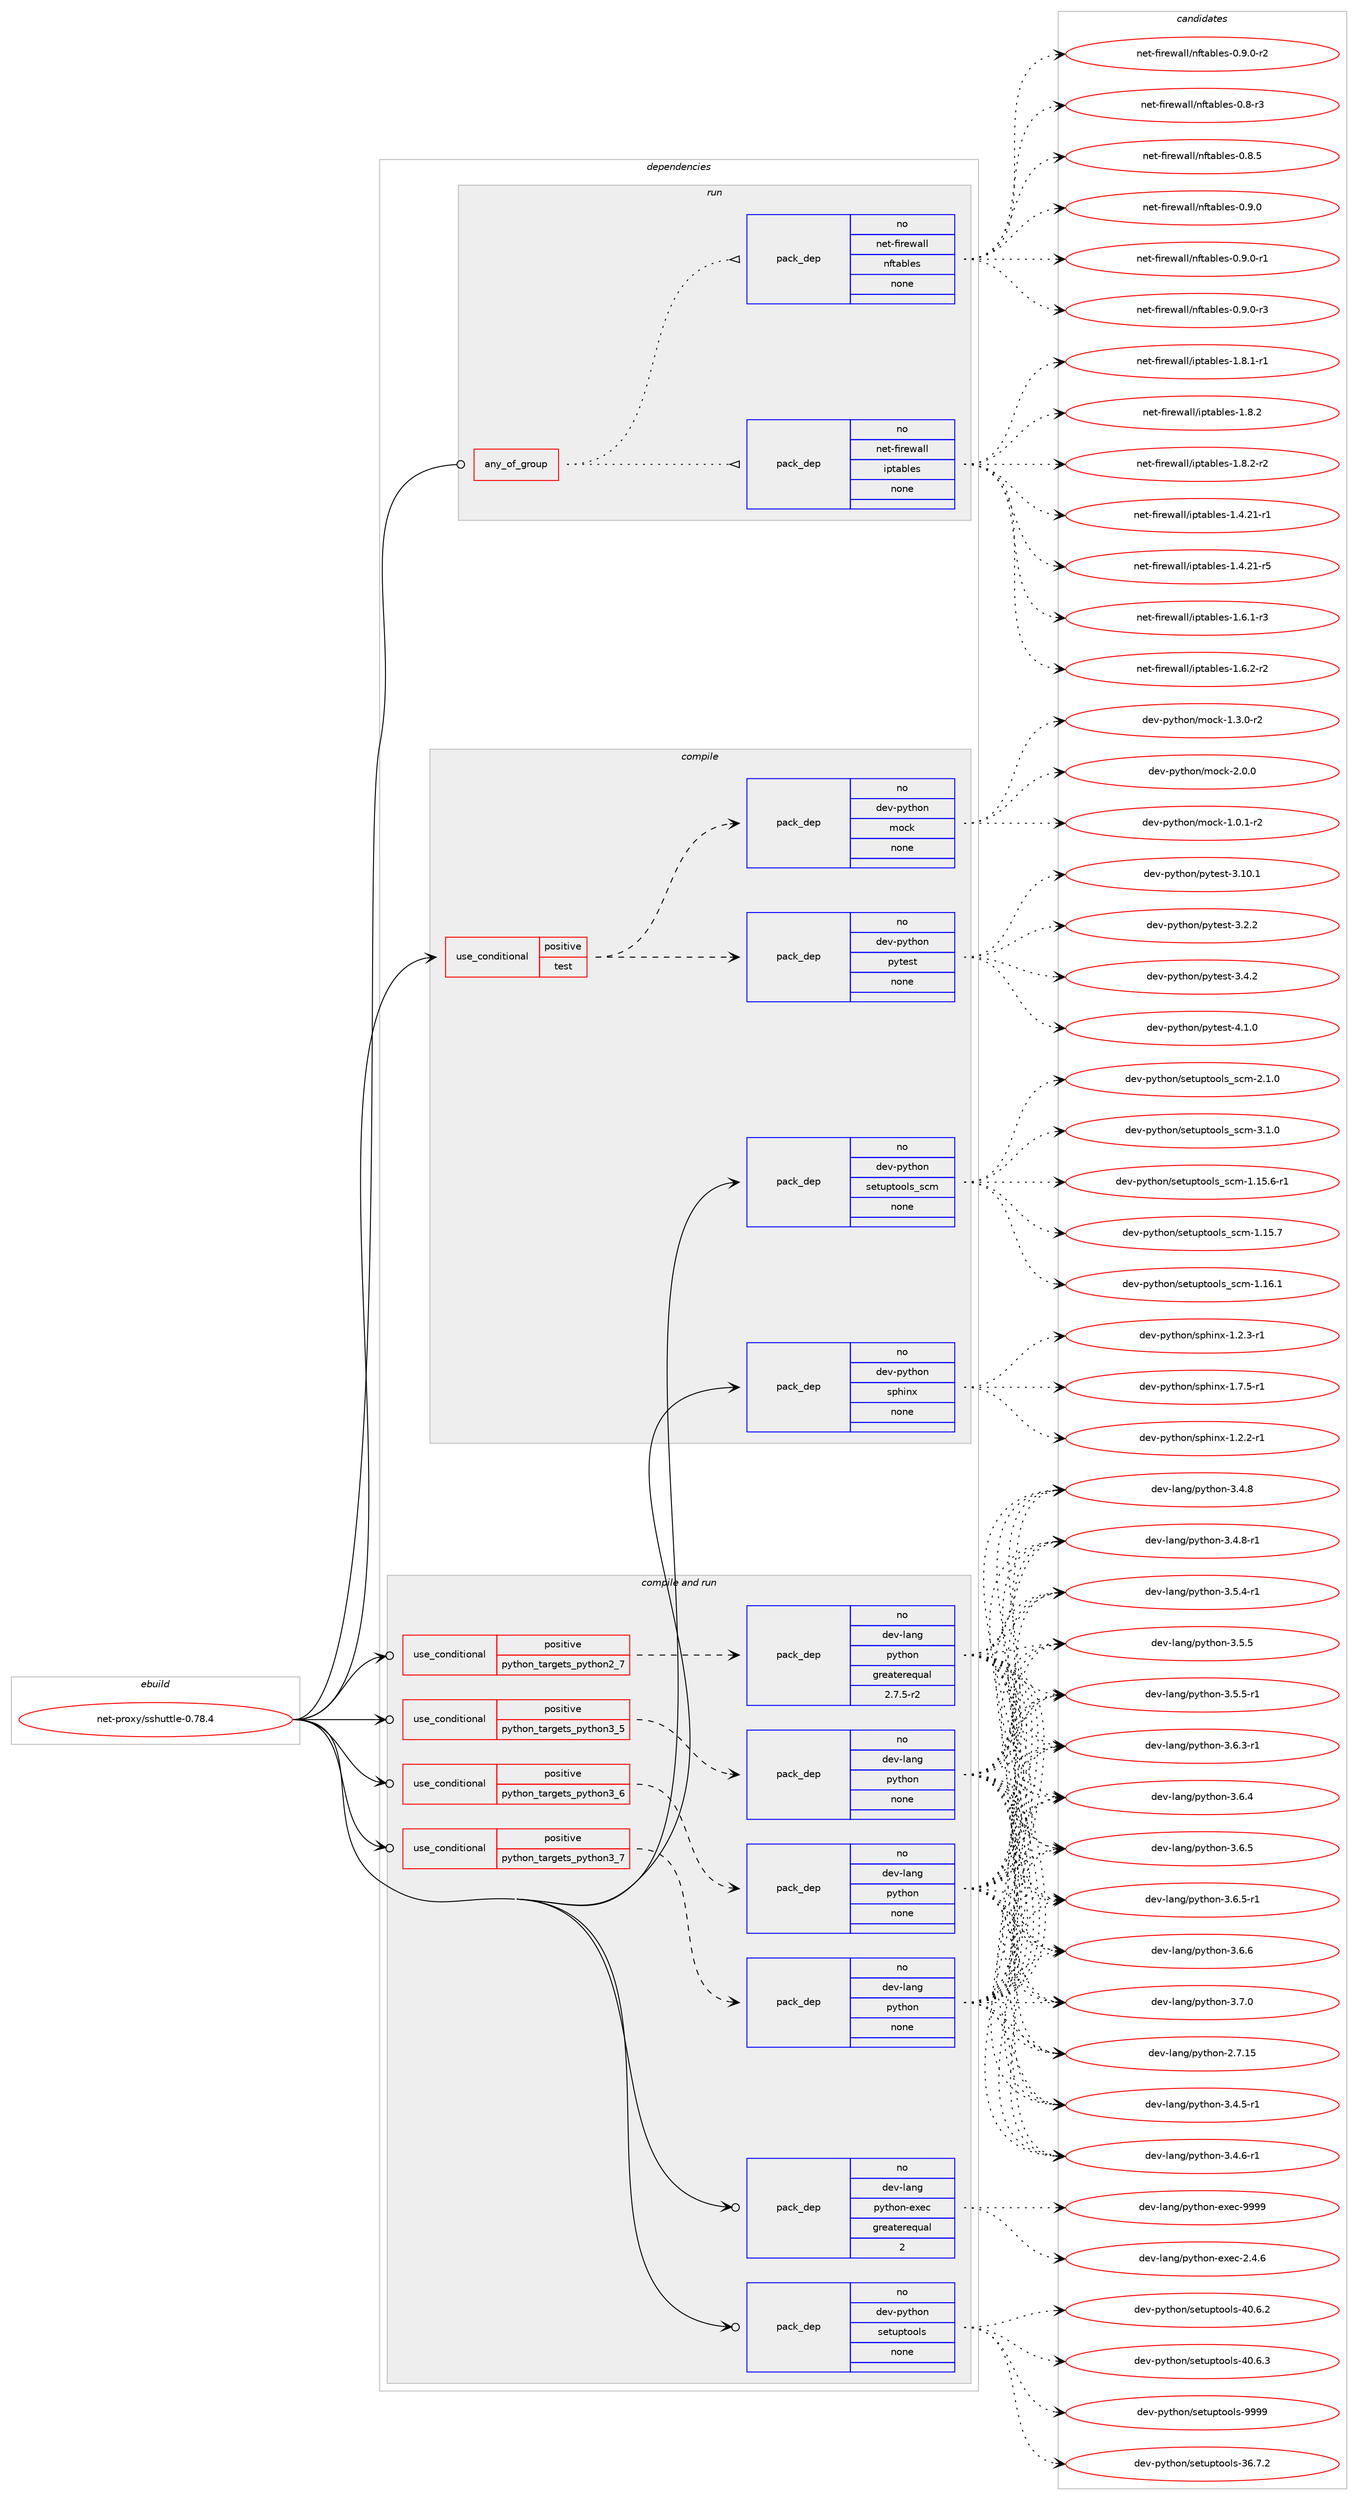 digraph prolog {

# *************
# Graph options
# *************

newrank=true;
concentrate=true;
compound=true;
graph [rankdir=LR,fontname=Helvetica,fontsize=10,ranksep=1.5];#, ranksep=2.5, nodesep=0.2];
edge  [arrowhead=vee];
node  [fontname=Helvetica,fontsize=10];

# **********
# The ebuild
# **********

subgraph cluster_leftcol {
color=gray;
rank=same;
label=<<i>ebuild</i>>;
id [label="net-proxy/sshuttle-0.78.4", color=red, width=4, href="../net-proxy/sshuttle-0.78.4.svg"];
}

# ****************
# The dependencies
# ****************

subgraph cluster_midcol {
color=gray;
label=<<i>dependencies</i>>;
subgraph cluster_compile {
fillcolor="#eeeeee";
style=filled;
label=<<i>compile</i>>;
subgraph cond883 {
dependency4840 [label=<<TABLE BORDER="0" CELLBORDER="1" CELLSPACING="0" CELLPADDING="4"><TR><TD ROWSPAN="3" CELLPADDING="10">use_conditional</TD></TR><TR><TD>positive</TD></TR><TR><TD>test</TD></TR></TABLE>>, shape=none, color=red];
subgraph pack3829 {
dependency4841 [label=<<TABLE BORDER="0" CELLBORDER="1" CELLSPACING="0" CELLPADDING="4" WIDTH="220"><TR><TD ROWSPAN="6" CELLPADDING="30">pack_dep</TD></TR><TR><TD WIDTH="110">no</TD></TR><TR><TD>dev-python</TD></TR><TR><TD>pytest</TD></TR><TR><TD>none</TD></TR><TR><TD></TD></TR></TABLE>>, shape=none, color=blue];
}
dependency4840:e -> dependency4841:w [weight=20,style="dashed",arrowhead="vee"];
subgraph pack3830 {
dependency4842 [label=<<TABLE BORDER="0" CELLBORDER="1" CELLSPACING="0" CELLPADDING="4" WIDTH="220"><TR><TD ROWSPAN="6" CELLPADDING="30">pack_dep</TD></TR><TR><TD WIDTH="110">no</TD></TR><TR><TD>dev-python</TD></TR><TR><TD>mock</TD></TR><TR><TD>none</TD></TR><TR><TD></TD></TR></TABLE>>, shape=none, color=blue];
}
dependency4840:e -> dependency4842:w [weight=20,style="dashed",arrowhead="vee"];
}
id:e -> dependency4840:w [weight=20,style="solid",arrowhead="vee"];
subgraph pack3831 {
dependency4843 [label=<<TABLE BORDER="0" CELLBORDER="1" CELLSPACING="0" CELLPADDING="4" WIDTH="220"><TR><TD ROWSPAN="6" CELLPADDING="30">pack_dep</TD></TR><TR><TD WIDTH="110">no</TD></TR><TR><TD>dev-python</TD></TR><TR><TD>setuptools_scm</TD></TR><TR><TD>none</TD></TR><TR><TD></TD></TR></TABLE>>, shape=none, color=blue];
}
id:e -> dependency4843:w [weight=20,style="solid",arrowhead="vee"];
subgraph pack3832 {
dependency4844 [label=<<TABLE BORDER="0" CELLBORDER="1" CELLSPACING="0" CELLPADDING="4" WIDTH="220"><TR><TD ROWSPAN="6" CELLPADDING="30">pack_dep</TD></TR><TR><TD WIDTH="110">no</TD></TR><TR><TD>dev-python</TD></TR><TR><TD>sphinx</TD></TR><TR><TD>none</TD></TR><TR><TD></TD></TR></TABLE>>, shape=none, color=blue];
}
id:e -> dependency4844:w [weight=20,style="solid",arrowhead="vee"];
}
subgraph cluster_compileandrun {
fillcolor="#eeeeee";
style=filled;
label=<<i>compile and run</i>>;
subgraph cond884 {
dependency4845 [label=<<TABLE BORDER="0" CELLBORDER="1" CELLSPACING="0" CELLPADDING="4"><TR><TD ROWSPAN="3" CELLPADDING="10">use_conditional</TD></TR><TR><TD>positive</TD></TR><TR><TD>python_targets_python2_7</TD></TR></TABLE>>, shape=none, color=red];
subgraph pack3833 {
dependency4846 [label=<<TABLE BORDER="0" CELLBORDER="1" CELLSPACING="0" CELLPADDING="4" WIDTH="220"><TR><TD ROWSPAN="6" CELLPADDING="30">pack_dep</TD></TR><TR><TD WIDTH="110">no</TD></TR><TR><TD>dev-lang</TD></TR><TR><TD>python</TD></TR><TR><TD>greaterequal</TD></TR><TR><TD>2.7.5-r2</TD></TR></TABLE>>, shape=none, color=blue];
}
dependency4845:e -> dependency4846:w [weight=20,style="dashed",arrowhead="vee"];
}
id:e -> dependency4845:w [weight=20,style="solid",arrowhead="odotvee"];
subgraph cond885 {
dependency4847 [label=<<TABLE BORDER="0" CELLBORDER="1" CELLSPACING="0" CELLPADDING="4"><TR><TD ROWSPAN="3" CELLPADDING="10">use_conditional</TD></TR><TR><TD>positive</TD></TR><TR><TD>python_targets_python3_5</TD></TR></TABLE>>, shape=none, color=red];
subgraph pack3834 {
dependency4848 [label=<<TABLE BORDER="0" CELLBORDER="1" CELLSPACING="0" CELLPADDING="4" WIDTH="220"><TR><TD ROWSPAN="6" CELLPADDING="30">pack_dep</TD></TR><TR><TD WIDTH="110">no</TD></TR><TR><TD>dev-lang</TD></TR><TR><TD>python</TD></TR><TR><TD>none</TD></TR><TR><TD></TD></TR></TABLE>>, shape=none, color=blue];
}
dependency4847:e -> dependency4848:w [weight=20,style="dashed",arrowhead="vee"];
}
id:e -> dependency4847:w [weight=20,style="solid",arrowhead="odotvee"];
subgraph cond886 {
dependency4849 [label=<<TABLE BORDER="0" CELLBORDER="1" CELLSPACING="0" CELLPADDING="4"><TR><TD ROWSPAN="3" CELLPADDING="10">use_conditional</TD></TR><TR><TD>positive</TD></TR><TR><TD>python_targets_python3_6</TD></TR></TABLE>>, shape=none, color=red];
subgraph pack3835 {
dependency4850 [label=<<TABLE BORDER="0" CELLBORDER="1" CELLSPACING="0" CELLPADDING="4" WIDTH="220"><TR><TD ROWSPAN="6" CELLPADDING="30">pack_dep</TD></TR><TR><TD WIDTH="110">no</TD></TR><TR><TD>dev-lang</TD></TR><TR><TD>python</TD></TR><TR><TD>none</TD></TR><TR><TD></TD></TR></TABLE>>, shape=none, color=blue];
}
dependency4849:e -> dependency4850:w [weight=20,style="dashed",arrowhead="vee"];
}
id:e -> dependency4849:w [weight=20,style="solid",arrowhead="odotvee"];
subgraph cond887 {
dependency4851 [label=<<TABLE BORDER="0" CELLBORDER="1" CELLSPACING="0" CELLPADDING="4"><TR><TD ROWSPAN="3" CELLPADDING="10">use_conditional</TD></TR><TR><TD>positive</TD></TR><TR><TD>python_targets_python3_7</TD></TR></TABLE>>, shape=none, color=red];
subgraph pack3836 {
dependency4852 [label=<<TABLE BORDER="0" CELLBORDER="1" CELLSPACING="0" CELLPADDING="4" WIDTH="220"><TR><TD ROWSPAN="6" CELLPADDING="30">pack_dep</TD></TR><TR><TD WIDTH="110">no</TD></TR><TR><TD>dev-lang</TD></TR><TR><TD>python</TD></TR><TR><TD>none</TD></TR><TR><TD></TD></TR></TABLE>>, shape=none, color=blue];
}
dependency4851:e -> dependency4852:w [weight=20,style="dashed",arrowhead="vee"];
}
id:e -> dependency4851:w [weight=20,style="solid",arrowhead="odotvee"];
subgraph pack3837 {
dependency4853 [label=<<TABLE BORDER="0" CELLBORDER="1" CELLSPACING="0" CELLPADDING="4" WIDTH="220"><TR><TD ROWSPAN="6" CELLPADDING="30">pack_dep</TD></TR><TR><TD WIDTH="110">no</TD></TR><TR><TD>dev-lang</TD></TR><TR><TD>python-exec</TD></TR><TR><TD>greaterequal</TD></TR><TR><TD>2</TD></TR></TABLE>>, shape=none, color=blue];
}
id:e -> dependency4853:w [weight=20,style="solid",arrowhead="odotvee"];
subgraph pack3838 {
dependency4854 [label=<<TABLE BORDER="0" CELLBORDER="1" CELLSPACING="0" CELLPADDING="4" WIDTH="220"><TR><TD ROWSPAN="6" CELLPADDING="30">pack_dep</TD></TR><TR><TD WIDTH="110">no</TD></TR><TR><TD>dev-python</TD></TR><TR><TD>setuptools</TD></TR><TR><TD>none</TD></TR><TR><TD></TD></TR></TABLE>>, shape=none, color=blue];
}
id:e -> dependency4854:w [weight=20,style="solid",arrowhead="odotvee"];
}
subgraph cluster_run {
fillcolor="#eeeeee";
style=filled;
label=<<i>run</i>>;
subgraph any127 {
dependency4855 [label=<<TABLE BORDER="0" CELLBORDER="1" CELLSPACING="0" CELLPADDING="4"><TR><TD CELLPADDING="10">any_of_group</TD></TR></TABLE>>, shape=none, color=red];subgraph pack3839 {
dependency4856 [label=<<TABLE BORDER="0" CELLBORDER="1" CELLSPACING="0" CELLPADDING="4" WIDTH="220"><TR><TD ROWSPAN="6" CELLPADDING="30">pack_dep</TD></TR><TR><TD WIDTH="110">no</TD></TR><TR><TD>net-firewall</TD></TR><TR><TD>iptables</TD></TR><TR><TD>none</TD></TR><TR><TD></TD></TR></TABLE>>, shape=none, color=blue];
}
dependency4855:e -> dependency4856:w [weight=20,style="dotted",arrowhead="oinv"];
subgraph pack3840 {
dependency4857 [label=<<TABLE BORDER="0" CELLBORDER="1" CELLSPACING="0" CELLPADDING="4" WIDTH="220"><TR><TD ROWSPAN="6" CELLPADDING="30">pack_dep</TD></TR><TR><TD WIDTH="110">no</TD></TR><TR><TD>net-firewall</TD></TR><TR><TD>nftables</TD></TR><TR><TD>none</TD></TR><TR><TD></TD></TR></TABLE>>, shape=none, color=blue];
}
dependency4855:e -> dependency4857:w [weight=20,style="dotted",arrowhead="oinv"];
}
id:e -> dependency4855:w [weight=20,style="solid",arrowhead="odot"];
}
}

# **************
# The candidates
# **************

subgraph cluster_choices {
rank=same;
color=gray;
label=<<i>candidates</i>>;

subgraph choice3829 {
color=black;
nodesep=1;
choice100101118451121211161041111104711212111610111511645514649484649 [label="dev-python/pytest-3.10.1", color=red, width=4,href="../dev-python/pytest-3.10.1.svg"];
choice1001011184511212111610411111047112121116101115116455146504650 [label="dev-python/pytest-3.2.2", color=red, width=4,href="../dev-python/pytest-3.2.2.svg"];
choice1001011184511212111610411111047112121116101115116455146524650 [label="dev-python/pytest-3.4.2", color=red, width=4,href="../dev-python/pytest-3.4.2.svg"];
choice1001011184511212111610411111047112121116101115116455246494648 [label="dev-python/pytest-4.1.0", color=red, width=4,href="../dev-python/pytest-4.1.0.svg"];
dependency4841:e -> choice100101118451121211161041111104711212111610111511645514649484649:w [style=dotted,weight="100"];
dependency4841:e -> choice1001011184511212111610411111047112121116101115116455146504650:w [style=dotted,weight="100"];
dependency4841:e -> choice1001011184511212111610411111047112121116101115116455146524650:w [style=dotted,weight="100"];
dependency4841:e -> choice1001011184511212111610411111047112121116101115116455246494648:w [style=dotted,weight="100"];
}
subgraph choice3830 {
color=black;
nodesep=1;
choice1001011184511212111610411111047109111991074549464846494511450 [label="dev-python/mock-1.0.1-r2", color=red, width=4,href="../dev-python/mock-1.0.1-r2.svg"];
choice1001011184511212111610411111047109111991074549465146484511450 [label="dev-python/mock-1.3.0-r2", color=red, width=4,href="../dev-python/mock-1.3.0-r2.svg"];
choice100101118451121211161041111104710911199107455046484648 [label="dev-python/mock-2.0.0", color=red, width=4,href="../dev-python/mock-2.0.0.svg"];
dependency4842:e -> choice1001011184511212111610411111047109111991074549464846494511450:w [style=dotted,weight="100"];
dependency4842:e -> choice1001011184511212111610411111047109111991074549465146484511450:w [style=dotted,weight="100"];
dependency4842:e -> choice100101118451121211161041111104710911199107455046484648:w [style=dotted,weight="100"];
}
subgraph choice3831 {
color=black;
nodesep=1;
choice10010111845112121116104111110471151011161171121161111111081159511599109454946495346544511449 [label="dev-python/setuptools_scm-1.15.6-r1", color=red, width=4,href="../dev-python/setuptools_scm-1.15.6-r1.svg"];
choice1001011184511212111610411111047115101116117112116111111108115951159910945494649534655 [label="dev-python/setuptools_scm-1.15.7", color=red, width=4,href="../dev-python/setuptools_scm-1.15.7.svg"];
choice1001011184511212111610411111047115101116117112116111111108115951159910945494649544649 [label="dev-python/setuptools_scm-1.16.1", color=red, width=4,href="../dev-python/setuptools_scm-1.16.1.svg"];
choice10010111845112121116104111110471151011161171121161111111081159511599109455046494648 [label="dev-python/setuptools_scm-2.1.0", color=red, width=4,href="../dev-python/setuptools_scm-2.1.0.svg"];
choice10010111845112121116104111110471151011161171121161111111081159511599109455146494648 [label="dev-python/setuptools_scm-3.1.0", color=red, width=4,href="../dev-python/setuptools_scm-3.1.0.svg"];
dependency4843:e -> choice10010111845112121116104111110471151011161171121161111111081159511599109454946495346544511449:w [style=dotted,weight="100"];
dependency4843:e -> choice1001011184511212111610411111047115101116117112116111111108115951159910945494649534655:w [style=dotted,weight="100"];
dependency4843:e -> choice1001011184511212111610411111047115101116117112116111111108115951159910945494649544649:w [style=dotted,weight="100"];
dependency4843:e -> choice10010111845112121116104111110471151011161171121161111111081159511599109455046494648:w [style=dotted,weight="100"];
dependency4843:e -> choice10010111845112121116104111110471151011161171121161111111081159511599109455146494648:w [style=dotted,weight="100"];
}
subgraph choice3832 {
color=black;
nodesep=1;
choice10010111845112121116104111110471151121041051101204549465046504511449 [label="dev-python/sphinx-1.2.2-r1", color=red, width=4,href="../dev-python/sphinx-1.2.2-r1.svg"];
choice10010111845112121116104111110471151121041051101204549465046514511449 [label="dev-python/sphinx-1.2.3-r1", color=red, width=4,href="../dev-python/sphinx-1.2.3-r1.svg"];
choice10010111845112121116104111110471151121041051101204549465546534511449 [label="dev-python/sphinx-1.7.5-r1", color=red, width=4,href="../dev-python/sphinx-1.7.5-r1.svg"];
dependency4844:e -> choice10010111845112121116104111110471151121041051101204549465046504511449:w [style=dotted,weight="100"];
dependency4844:e -> choice10010111845112121116104111110471151121041051101204549465046514511449:w [style=dotted,weight="100"];
dependency4844:e -> choice10010111845112121116104111110471151121041051101204549465546534511449:w [style=dotted,weight="100"];
}
subgraph choice3833 {
color=black;
nodesep=1;
choice10010111845108971101034711212111610411111045504655464953 [label="dev-lang/python-2.7.15", color=red, width=4,href="../dev-lang/python-2.7.15.svg"];
choice1001011184510897110103471121211161041111104551465246534511449 [label="dev-lang/python-3.4.5-r1", color=red, width=4,href="../dev-lang/python-3.4.5-r1.svg"];
choice1001011184510897110103471121211161041111104551465246544511449 [label="dev-lang/python-3.4.6-r1", color=red, width=4,href="../dev-lang/python-3.4.6-r1.svg"];
choice100101118451089711010347112121116104111110455146524656 [label="dev-lang/python-3.4.8", color=red, width=4,href="../dev-lang/python-3.4.8.svg"];
choice1001011184510897110103471121211161041111104551465246564511449 [label="dev-lang/python-3.4.8-r1", color=red, width=4,href="../dev-lang/python-3.4.8-r1.svg"];
choice1001011184510897110103471121211161041111104551465346524511449 [label="dev-lang/python-3.5.4-r1", color=red, width=4,href="../dev-lang/python-3.5.4-r1.svg"];
choice100101118451089711010347112121116104111110455146534653 [label="dev-lang/python-3.5.5", color=red, width=4,href="../dev-lang/python-3.5.5.svg"];
choice1001011184510897110103471121211161041111104551465346534511449 [label="dev-lang/python-3.5.5-r1", color=red, width=4,href="../dev-lang/python-3.5.5-r1.svg"];
choice1001011184510897110103471121211161041111104551465446514511449 [label="dev-lang/python-3.6.3-r1", color=red, width=4,href="../dev-lang/python-3.6.3-r1.svg"];
choice100101118451089711010347112121116104111110455146544652 [label="dev-lang/python-3.6.4", color=red, width=4,href="../dev-lang/python-3.6.4.svg"];
choice100101118451089711010347112121116104111110455146544653 [label="dev-lang/python-3.6.5", color=red, width=4,href="../dev-lang/python-3.6.5.svg"];
choice1001011184510897110103471121211161041111104551465446534511449 [label="dev-lang/python-3.6.5-r1", color=red, width=4,href="../dev-lang/python-3.6.5-r1.svg"];
choice100101118451089711010347112121116104111110455146544654 [label="dev-lang/python-3.6.6", color=red, width=4,href="../dev-lang/python-3.6.6.svg"];
choice100101118451089711010347112121116104111110455146554648 [label="dev-lang/python-3.7.0", color=red, width=4,href="../dev-lang/python-3.7.0.svg"];
dependency4846:e -> choice10010111845108971101034711212111610411111045504655464953:w [style=dotted,weight="100"];
dependency4846:e -> choice1001011184510897110103471121211161041111104551465246534511449:w [style=dotted,weight="100"];
dependency4846:e -> choice1001011184510897110103471121211161041111104551465246544511449:w [style=dotted,weight="100"];
dependency4846:e -> choice100101118451089711010347112121116104111110455146524656:w [style=dotted,weight="100"];
dependency4846:e -> choice1001011184510897110103471121211161041111104551465246564511449:w [style=dotted,weight="100"];
dependency4846:e -> choice1001011184510897110103471121211161041111104551465346524511449:w [style=dotted,weight="100"];
dependency4846:e -> choice100101118451089711010347112121116104111110455146534653:w [style=dotted,weight="100"];
dependency4846:e -> choice1001011184510897110103471121211161041111104551465346534511449:w [style=dotted,weight="100"];
dependency4846:e -> choice1001011184510897110103471121211161041111104551465446514511449:w [style=dotted,weight="100"];
dependency4846:e -> choice100101118451089711010347112121116104111110455146544652:w [style=dotted,weight="100"];
dependency4846:e -> choice100101118451089711010347112121116104111110455146544653:w [style=dotted,weight="100"];
dependency4846:e -> choice1001011184510897110103471121211161041111104551465446534511449:w [style=dotted,weight="100"];
dependency4846:e -> choice100101118451089711010347112121116104111110455146544654:w [style=dotted,weight="100"];
dependency4846:e -> choice100101118451089711010347112121116104111110455146554648:w [style=dotted,weight="100"];
}
subgraph choice3834 {
color=black;
nodesep=1;
choice10010111845108971101034711212111610411111045504655464953 [label="dev-lang/python-2.7.15", color=red, width=4,href="../dev-lang/python-2.7.15.svg"];
choice1001011184510897110103471121211161041111104551465246534511449 [label="dev-lang/python-3.4.5-r1", color=red, width=4,href="../dev-lang/python-3.4.5-r1.svg"];
choice1001011184510897110103471121211161041111104551465246544511449 [label="dev-lang/python-3.4.6-r1", color=red, width=4,href="../dev-lang/python-3.4.6-r1.svg"];
choice100101118451089711010347112121116104111110455146524656 [label="dev-lang/python-3.4.8", color=red, width=4,href="../dev-lang/python-3.4.8.svg"];
choice1001011184510897110103471121211161041111104551465246564511449 [label="dev-lang/python-3.4.8-r1", color=red, width=4,href="../dev-lang/python-3.4.8-r1.svg"];
choice1001011184510897110103471121211161041111104551465346524511449 [label="dev-lang/python-3.5.4-r1", color=red, width=4,href="../dev-lang/python-3.5.4-r1.svg"];
choice100101118451089711010347112121116104111110455146534653 [label="dev-lang/python-3.5.5", color=red, width=4,href="../dev-lang/python-3.5.5.svg"];
choice1001011184510897110103471121211161041111104551465346534511449 [label="dev-lang/python-3.5.5-r1", color=red, width=4,href="../dev-lang/python-3.5.5-r1.svg"];
choice1001011184510897110103471121211161041111104551465446514511449 [label="dev-lang/python-3.6.3-r1", color=red, width=4,href="../dev-lang/python-3.6.3-r1.svg"];
choice100101118451089711010347112121116104111110455146544652 [label="dev-lang/python-3.6.4", color=red, width=4,href="../dev-lang/python-3.6.4.svg"];
choice100101118451089711010347112121116104111110455146544653 [label="dev-lang/python-3.6.5", color=red, width=4,href="../dev-lang/python-3.6.5.svg"];
choice1001011184510897110103471121211161041111104551465446534511449 [label="dev-lang/python-3.6.5-r1", color=red, width=4,href="../dev-lang/python-3.6.5-r1.svg"];
choice100101118451089711010347112121116104111110455146544654 [label="dev-lang/python-3.6.6", color=red, width=4,href="../dev-lang/python-3.6.6.svg"];
choice100101118451089711010347112121116104111110455146554648 [label="dev-lang/python-3.7.0", color=red, width=4,href="../dev-lang/python-3.7.0.svg"];
dependency4848:e -> choice10010111845108971101034711212111610411111045504655464953:w [style=dotted,weight="100"];
dependency4848:e -> choice1001011184510897110103471121211161041111104551465246534511449:w [style=dotted,weight="100"];
dependency4848:e -> choice1001011184510897110103471121211161041111104551465246544511449:w [style=dotted,weight="100"];
dependency4848:e -> choice100101118451089711010347112121116104111110455146524656:w [style=dotted,weight="100"];
dependency4848:e -> choice1001011184510897110103471121211161041111104551465246564511449:w [style=dotted,weight="100"];
dependency4848:e -> choice1001011184510897110103471121211161041111104551465346524511449:w [style=dotted,weight="100"];
dependency4848:e -> choice100101118451089711010347112121116104111110455146534653:w [style=dotted,weight="100"];
dependency4848:e -> choice1001011184510897110103471121211161041111104551465346534511449:w [style=dotted,weight="100"];
dependency4848:e -> choice1001011184510897110103471121211161041111104551465446514511449:w [style=dotted,weight="100"];
dependency4848:e -> choice100101118451089711010347112121116104111110455146544652:w [style=dotted,weight="100"];
dependency4848:e -> choice100101118451089711010347112121116104111110455146544653:w [style=dotted,weight="100"];
dependency4848:e -> choice1001011184510897110103471121211161041111104551465446534511449:w [style=dotted,weight="100"];
dependency4848:e -> choice100101118451089711010347112121116104111110455146544654:w [style=dotted,weight="100"];
dependency4848:e -> choice100101118451089711010347112121116104111110455146554648:w [style=dotted,weight="100"];
}
subgraph choice3835 {
color=black;
nodesep=1;
choice10010111845108971101034711212111610411111045504655464953 [label="dev-lang/python-2.7.15", color=red, width=4,href="../dev-lang/python-2.7.15.svg"];
choice1001011184510897110103471121211161041111104551465246534511449 [label="dev-lang/python-3.4.5-r1", color=red, width=4,href="../dev-lang/python-3.4.5-r1.svg"];
choice1001011184510897110103471121211161041111104551465246544511449 [label="dev-lang/python-3.4.6-r1", color=red, width=4,href="../dev-lang/python-3.4.6-r1.svg"];
choice100101118451089711010347112121116104111110455146524656 [label="dev-lang/python-3.4.8", color=red, width=4,href="../dev-lang/python-3.4.8.svg"];
choice1001011184510897110103471121211161041111104551465246564511449 [label="dev-lang/python-3.4.8-r1", color=red, width=4,href="../dev-lang/python-3.4.8-r1.svg"];
choice1001011184510897110103471121211161041111104551465346524511449 [label="dev-lang/python-3.5.4-r1", color=red, width=4,href="../dev-lang/python-3.5.4-r1.svg"];
choice100101118451089711010347112121116104111110455146534653 [label="dev-lang/python-3.5.5", color=red, width=4,href="../dev-lang/python-3.5.5.svg"];
choice1001011184510897110103471121211161041111104551465346534511449 [label="dev-lang/python-3.5.5-r1", color=red, width=4,href="../dev-lang/python-3.5.5-r1.svg"];
choice1001011184510897110103471121211161041111104551465446514511449 [label="dev-lang/python-3.6.3-r1", color=red, width=4,href="../dev-lang/python-3.6.3-r1.svg"];
choice100101118451089711010347112121116104111110455146544652 [label="dev-lang/python-3.6.4", color=red, width=4,href="../dev-lang/python-3.6.4.svg"];
choice100101118451089711010347112121116104111110455146544653 [label="dev-lang/python-3.6.5", color=red, width=4,href="../dev-lang/python-3.6.5.svg"];
choice1001011184510897110103471121211161041111104551465446534511449 [label="dev-lang/python-3.6.5-r1", color=red, width=4,href="../dev-lang/python-3.6.5-r1.svg"];
choice100101118451089711010347112121116104111110455146544654 [label="dev-lang/python-3.6.6", color=red, width=4,href="../dev-lang/python-3.6.6.svg"];
choice100101118451089711010347112121116104111110455146554648 [label="dev-lang/python-3.7.0", color=red, width=4,href="../dev-lang/python-3.7.0.svg"];
dependency4850:e -> choice10010111845108971101034711212111610411111045504655464953:w [style=dotted,weight="100"];
dependency4850:e -> choice1001011184510897110103471121211161041111104551465246534511449:w [style=dotted,weight="100"];
dependency4850:e -> choice1001011184510897110103471121211161041111104551465246544511449:w [style=dotted,weight="100"];
dependency4850:e -> choice100101118451089711010347112121116104111110455146524656:w [style=dotted,weight="100"];
dependency4850:e -> choice1001011184510897110103471121211161041111104551465246564511449:w [style=dotted,weight="100"];
dependency4850:e -> choice1001011184510897110103471121211161041111104551465346524511449:w [style=dotted,weight="100"];
dependency4850:e -> choice100101118451089711010347112121116104111110455146534653:w [style=dotted,weight="100"];
dependency4850:e -> choice1001011184510897110103471121211161041111104551465346534511449:w [style=dotted,weight="100"];
dependency4850:e -> choice1001011184510897110103471121211161041111104551465446514511449:w [style=dotted,weight="100"];
dependency4850:e -> choice100101118451089711010347112121116104111110455146544652:w [style=dotted,weight="100"];
dependency4850:e -> choice100101118451089711010347112121116104111110455146544653:w [style=dotted,weight="100"];
dependency4850:e -> choice1001011184510897110103471121211161041111104551465446534511449:w [style=dotted,weight="100"];
dependency4850:e -> choice100101118451089711010347112121116104111110455146544654:w [style=dotted,weight="100"];
dependency4850:e -> choice100101118451089711010347112121116104111110455146554648:w [style=dotted,weight="100"];
}
subgraph choice3836 {
color=black;
nodesep=1;
choice10010111845108971101034711212111610411111045504655464953 [label="dev-lang/python-2.7.15", color=red, width=4,href="../dev-lang/python-2.7.15.svg"];
choice1001011184510897110103471121211161041111104551465246534511449 [label="dev-lang/python-3.4.5-r1", color=red, width=4,href="../dev-lang/python-3.4.5-r1.svg"];
choice1001011184510897110103471121211161041111104551465246544511449 [label="dev-lang/python-3.4.6-r1", color=red, width=4,href="../dev-lang/python-3.4.6-r1.svg"];
choice100101118451089711010347112121116104111110455146524656 [label="dev-lang/python-3.4.8", color=red, width=4,href="../dev-lang/python-3.4.8.svg"];
choice1001011184510897110103471121211161041111104551465246564511449 [label="dev-lang/python-3.4.8-r1", color=red, width=4,href="../dev-lang/python-3.4.8-r1.svg"];
choice1001011184510897110103471121211161041111104551465346524511449 [label="dev-lang/python-3.5.4-r1", color=red, width=4,href="../dev-lang/python-3.5.4-r1.svg"];
choice100101118451089711010347112121116104111110455146534653 [label="dev-lang/python-3.5.5", color=red, width=4,href="../dev-lang/python-3.5.5.svg"];
choice1001011184510897110103471121211161041111104551465346534511449 [label="dev-lang/python-3.5.5-r1", color=red, width=4,href="../dev-lang/python-3.5.5-r1.svg"];
choice1001011184510897110103471121211161041111104551465446514511449 [label="dev-lang/python-3.6.3-r1", color=red, width=4,href="../dev-lang/python-3.6.3-r1.svg"];
choice100101118451089711010347112121116104111110455146544652 [label="dev-lang/python-3.6.4", color=red, width=4,href="../dev-lang/python-3.6.4.svg"];
choice100101118451089711010347112121116104111110455146544653 [label="dev-lang/python-3.6.5", color=red, width=4,href="../dev-lang/python-3.6.5.svg"];
choice1001011184510897110103471121211161041111104551465446534511449 [label="dev-lang/python-3.6.5-r1", color=red, width=4,href="../dev-lang/python-3.6.5-r1.svg"];
choice100101118451089711010347112121116104111110455146544654 [label="dev-lang/python-3.6.6", color=red, width=4,href="../dev-lang/python-3.6.6.svg"];
choice100101118451089711010347112121116104111110455146554648 [label="dev-lang/python-3.7.0", color=red, width=4,href="../dev-lang/python-3.7.0.svg"];
dependency4852:e -> choice10010111845108971101034711212111610411111045504655464953:w [style=dotted,weight="100"];
dependency4852:e -> choice1001011184510897110103471121211161041111104551465246534511449:w [style=dotted,weight="100"];
dependency4852:e -> choice1001011184510897110103471121211161041111104551465246544511449:w [style=dotted,weight="100"];
dependency4852:e -> choice100101118451089711010347112121116104111110455146524656:w [style=dotted,weight="100"];
dependency4852:e -> choice1001011184510897110103471121211161041111104551465246564511449:w [style=dotted,weight="100"];
dependency4852:e -> choice1001011184510897110103471121211161041111104551465346524511449:w [style=dotted,weight="100"];
dependency4852:e -> choice100101118451089711010347112121116104111110455146534653:w [style=dotted,weight="100"];
dependency4852:e -> choice1001011184510897110103471121211161041111104551465346534511449:w [style=dotted,weight="100"];
dependency4852:e -> choice1001011184510897110103471121211161041111104551465446514511449:w [style=dotted,weight="100"];
dependency4852:e -> choice100101118451089711010347112121116104111110455146544652:w [style=dotted,weight="100"];
dependency4852:e -> choice100101118451089711010347112121116104111110455146544653:w [style=dotted,weight="100"];
dependency4852:e -> choice1001011184510897110103471121211161041111104551465446534511449:w [style=dotted,weight="100"];
dependency4852:e -> choice100101118451089711010347112121116104111110455146544654:w [style=dotted,weight="100"];
dependency4852:e -> choice100101118451089711010347112121116104111110455146554648:w [style=dotted,weight="100"];
}
subgraph choice3837 {
color=black;
nodesep=1;
choice1001011184510897110103471121211161041111104510112010199455046524654 [label="dev-lang/python-exec-2.4.6", color=red, width=4,href="../dev-lang/python-exec-2.4.6.svg"];
choice10010111845108971101034711212111610411111045101120101994557575757 [label="dev-lang/python-exec-9999", color=red, width=4,href="../dev-lang/python-exec-9999.svg"];
dependency4853:e -> choice1001011184510897110103471121211161041111104510112010199455046524654:w [style=dotted,weight="100"];
dependency4853:e -> choice10010111845108971101034711212111610411111045101120101994557575757:w [style=dotted,weight="100"];
}
subgraph choice3838 {
color=black;
nodesep=1;
choice100101118451121211161041111104711510111611711211611111110811545515446554650 [label="dev-python/setuptools-36.7.2", color=red, width=4,href="../dev-python/setuptools-36.7.2.svg"];
choice100101118451121211161041111104711510111611711211611111110811545524846544650 [label="dev-python/setuptools-40.6.2", color=red, width=4,href="../dev-python/setuptools-40.6.2.svg"];
choice100101118451121211161041111104711510111611711211611111110811545524846544651 [label="dev-python/setuptools-40.6.3", color=red, width=4,href="../dev-python/setuptools-40.6.3.svg"];
choice10010111845112121116104111110471151011161171121161111111081154557575757 [label="dev-python/setuptools-9999", color=red, width=4,href="../dev-python/setuptools-9999.svg"];
dependency4854:e -> choice100101118451121211161041111104711510111611711211611111110811545515446554650:w [style=dotted,weight="100"];
dependency4854:e -> choice100101118451121211161041111104711510111611711211611111110811545524846544650:w [style=dotted,weight="100"];
dependency4854:e -> choice100101118451121211161041111104711510111611711211611111110811545524846544651:w [style=dotted,weight="100"];
dependency4854:e -> choice10010111845112121116104111110471151011161171121161111111081154557575757:w [style=dotted,weight="100"];
}
subgraph choice3839 {
color=black;
nodesep=1;
choice1101011164510210511410111997108108471051121169798108101115454946524650494511449 [label="net-firewall/iptables-1.4.21-r1", color=red, width=4,href="../net-firewall/iptables-1.4.21-r1.svg"];
choice1101011164510210511410111997108108471051121169798108101115454946524650494511453 [label="net-firewall/iptables-1.4.21-r5", color=red, width=4,href="../net-firewall/iptables-1.4.21-r5.svg"];
choice11010111645102105114101119971081084710511211697981081011154549465446494511451 [label="net-firewall/iptables-1.6.1-r3", color=red, width=4,href="../net-firewall/iptables-1.6.1-r3.svg"];
choice11010111645102105114101119971081084710511211697981081011154549465446504511450 [label="net-firewall/iptables-1.6.2-r2", color=red, width=4,href="../net-firewall/iptables-1.6.2-r2.svg"];
choice11010111645102105114101119971081084710511211697981081011154549465646494511449 [label="net-firewall/iptables-1.8.1-r1", color=red, width=4,href="../net-firewall/iptables-1.8.1-r1.svg"];
choice1101011164510210511410111997108108471051121169798108101115454946564650 [label="net-firewall/iptables-1.8.2", color=red, width=4,href="../net-firewall/iptables-1.8.2.svg"];
choice11010111645102105114101119971081084710511211697981081011154549465646504511450 [label="net-firewall/iptables-1.8.2-r2", color=red, width=4,href="../net-firewall/iptables-1.8.2-r2.svg"];
dependency4856:e -> choice1101011164510210511410111997108108471051121169798108101115454946524650494511449:w [style=dotted,weight="100"];
dependency4856:e -> choice1101011164510210511410111997108108471051121169798108101115454946524650494511453:w [style=dotted,weight="100"];
dependency4856:e -> choice11010111645102105114101119971081084710511211697981081011154549465446494511451:w [style=dotted,weight="100"];
dependency4856:e -> choice11010111645102105114101119971081084710511211697981081011154549465446504511450:w [style=dotted,weight="100"];
dependency4856:e -> choice11010111645102105114101119971081084710511211697981081011154549465646494511449:w [style=dotted,weight="100"];
dependency4856:e -> choice1101011164510210511410111997108108471051121169798108101115454946564650:w [style=dotted,weight="100"];
dependency4856:e -> choice11010111645102105114101119971081084710511211697981081011154549465646504511450:w [style=dotted,weight="100"];
}
subgraph choice3840 {
color=black;
nodesep=1;
choice11010111645102105114101119971081084711010211697981081011154548465746484511450 [label="net-firewall/nftables-0.9.0-r2", color=red, width=4,href="../net-firewall/nftables-0.9.0-r2.svg"];
choice1101011164510210511410111997108108471101021169798108101115454846564511451 [label="net-firewall/nftables-0.8-r3", color=red, width=4,href="../net-firewall/nftables-0.8-r3.svg"];
choice1101011164510210511410111997108108471101021169798108101115454846564653 [label="net-firewall/nftables-0.8.5", color=red, width=4,href="../net-firewall/nftables-0.8.5.svg"];
choice1101011164510210511410111997108108471101021169798108101115454846574648 [label="net-firewall/nftables-0.9.0", color=red, width=4,href="../net-firewall/nftables-0.9.0.svg"];
choice11010111645102105114101119971081084711010211697981081011154548465746484511449 [label="net-firewall/nftables-0.9.0-r1", color=red, width=4,href="../net-firewall/nftables-0.9.0-r1.svg"];
choice11010111645102105114101119971081084711010211697981081011154548465746484511451 [label="net-firewall/nftables-0.9.0-r3", color=red, width=4,href="../net-firewall/nftables-0.9.0-r3.svg"];
dependency4857:e -> choice11010111645102105114101119971081084711010211697981081011154548465746484511450:w [style=dotted,weight="100"];
dependency4857:e -> choice1101011164510210511410111997108108471101021169798108101115454846564511451:w [style=dotted,weight="100"];
dependency4857:e -> choice1101011164510210511410111997108108471101021169798108101115454846564653:w [style=dotted,weight="100"];
dependency4857:e -> choice1101011164510210511410111997108108471101021169798108101115454846574648:w [style=dotted,weight="100"];
dependency4857:e -> choice11010111645102105114101119971081084711010211697981081011154548465746484511449:w [style=dotted,weight="100"];
dependency4857:e -> choice11010111645102105114101119971081084711010211697981081011154548465746484511451:w [style=dotted,weight="100"];
}
}

}

